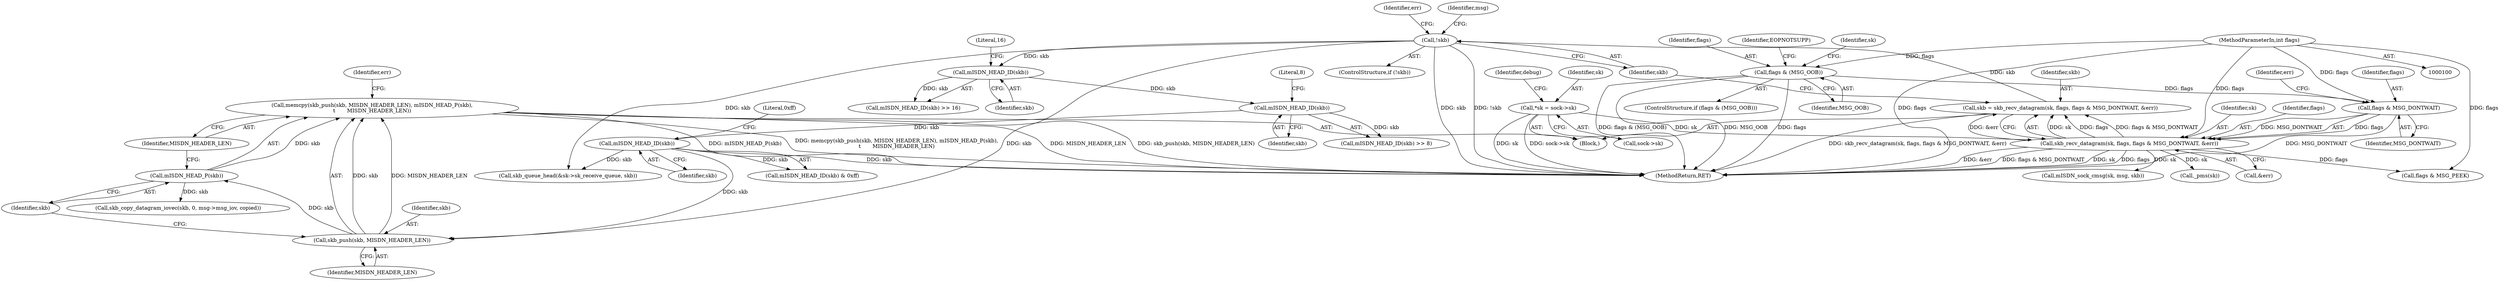 digraph "0_linux_f3d3342602f8bcbf37d7c46641cb9bca7618eb1c_1@API" {
"1000294" [label="(Call,memcpy(skb_push(skb, MISDN_HEADER_LEN), mISDN_HEAD_P(skb),\n\t       MISDN_HEADER_LEN))"];
"1000295" [label="(Call,skb_push(skb, MISDN_HEADER_LEN))"];
"1000215" [label="(Call,mISDN_HEAD_ID(skb))"];
"1000206" [label="(Call,mISDN_HEAD_ID(skb))"];
"1000196" [label="(Call,mISDN_HEAD_ID(skb))"];
"1000147" [label="(Call,!skb)"];
"1000136" [label="(Call,skb = skb_recv_datagram(sk, flags, flags & MSG_DONTWAIT, &err))"];
"1000138" [label="(Call,skb_recv_datagram(sk, flags, flags & MSG_DONTWAIT, &err))"];
"1000109" [label="(Call,*sk = sock->sk)"];
"1000141" [label="(Call,flags & MSG_DONTWAIT)"];
"1000122" [label="(Call,flags & (MSG_OOB))"];
"1000105" [label="(MethodParameterIn,int flags)"];
"1000298" [label="(Call,mISDN_HEAD_P(skb))"];
"1000150" [label="(Identifier,err)"];
"1000137" [label="(Identifier,skb)"];
"1000109" [label="(Call,*sk = sock->sk)"];
"1000124" [label="(Identifier,MSG_OOB)"];
"1000318" [label="(MethodReturn,RET)"];
"1000214" [label="(Call,mISDN_HEAD_ID(skb) & 0xff)"];
"1000141" [label="(Call,flags & MSG_DONTWAIT)"];
"1000121" [label="(ControlStructure,if (flags & (MSG_OOB)))"];
"1000147" [label="(Call,!skb)"];
"1000146" [label="(ControlStructure,if (!skb))"];
"1000153" [label="(Identifier,msg)"];
"1000303" [label="(Call,skb_copy_datagram_iovec(skb, 0, msg->msg_iov, copied))"];
"1000198" [label="(Literal,16)"];
"1000295" [label="(Call,skb_push(skb, MISDN_HEADER_LEN))"];
"1000294" [label="(Call,memcpy(skb_push(skb, MISDN_HEADER_LEN), mISDN_HEAD_P(skb),\n\t       MISDN_HEADER_LEN))"];
"1000208" [label="(Literal,8)"];
"1000197" [label="(Identifier,skb)"];
"1000122" [label="(Call,flags & (MSG_OOB))"];
"1000127" [label="(Identifier,EOPNOTSUPP)"];
"1000302" [label="(Identifier,err)"];
"1000276" [label="(Call,flags & MSG_PEEK)"];
"1000195" [label="(Call,mISDN_HEAD_ID(skb) >> 16)"];
"1000119" [label="(Identifier,debug)"];
"1000300" [label="(Identifier,MISDN_HEADER_LEN)"];
"1000296" [label="(Identifier,skb)"];
"1000139" [label="(Identifier,sk)"];
"1000105" [label="(MethodParameterIn,int flags)"];
"1000216" [label="(Identifier,skb)"];
"1000143" [label="(Identifier,MSG_DONTWAIT)"];
"1000136" [label="(Call,skb = skb_recv_datagram(sk, flags, flags & MSG_DONTWAIT, &err))"];
"1000310" [label="(Call,mISDN_sock_cmsg(sk, msg, skb))"];
"1000131" [label="(Identifier,sk)"];
"1000297" [label="(Identifier,MISDN_HEADER_LEN)"];
"1000148" [label="(Identifier,skb)"];
"1000106" [label="(Block,)"];
"1000173" [label="(Call,_pms(sk))"];
"1000123" [label="(Identifier,flags)"];
"1000138" [label="(Call,skb_recv_datagram(sk, flags, flags & MSG_DONTWAIT, &err))"];
"1000299" [label="(Identifier,skb)"];
"1000298" [label="(Call,mISDN_HEAD_P(skb))"];
"1000111" [label="(Call,sock->sk)"];
"1000206" [label="(Call,mISDN_HEAD_ID(skb))"];
"1000140" [label="(Identifier,flags)"];
"1000145" [label="(Identifier,err)"];
"1000215" [label="(Call,mISDN_HEAD_ID(skb))"];
"1000142" [label="(Identifier,flags)"];
"1000205" [label="(Call,mISDN_HEAD_ID(skb) >> 8)"];
"1000285" [label="(Call,skb_queue_head(&sk->sk_receive_queue, skb))"];
"1000196" [label="(Call,mISDN_HEAD_ID(skb))"];
"1000207" [label="(Identifier,skb)"];
"1000217" [label="(Literal,0xff)"];
"1000144" [label="(Call,&err)"];
"1000110" [label="(Identifier,sk)"];
"1000294" -> "1000106"  [label="AST: "];
"1000294" -> "1000300"  [label="CFG: "];
"1000295" -> "1000294"  [label="AST: "];
"1000298" -> "1000294"  [label="AST: "];
"1000300" -> "1000294"  [label="AST: "];
"1000302" -> "1000294"  [label="CFG: "];
"1000294" -> "1000318"  [label="DDG: mISDN_HEAD_P(skb)"];
"1000294" -> "1000318"  [label="DDG: memcpy(skb_push(skb, MISDN_HEADER_LEN), mISDN_HEAD_P(skb),\n\t       MISDN_HEADER_LEN)"];
"1000294" -> "1000318"  [label="DDG: MISDN_HEADER_LEN"];
"1000294" -> "1000318"  [label="DDG: skb_push(skb, MISDN_HEADER_LEN)"];
"1000295" -> "1000294"  [label="DDG: skb"];
"1000295" -> "1000294"  [label="DDG: MISDN_HEADER_LEN"];
"1000298" -> "1000294"  [label="DDG: skb"];
"1000295" -> "1000297"  [label="CFG: "];
"1000296" -> "1000295"  [label="AST: "];
"1000297" -> "1000295"  [label="AST: "];
"1000299" -> "1000295"  [label="CFG: "];
"1000215" -> "1000295"  [label="DDG: skb"];
"1000147" -> "1000295"  [label="DDG: skb"];
"1000295" -> "1000298"  [label="DDG: skb"];
"1000215" -> "1000214"  [label="AST: "];
"1000215" -> "1000216"  [label="CFG: "];
"1000216" -> "1000215"  [label="AST: "];
"1000217" -> "1000215"  [label="CFG: "];
"1000215" -> "1000318"  [label="DDG: skb"];
"1000215" -> "1000214"  [label="DDG: skb"];
"1000206" -> "1000215"  [label="DDG: skb"];
"1000215" -> "1000285"  [label="DDG: skb"];
"1000206" -> "1000205"  [label="AST: "];
"1000206" -> "1000207"  [label="CFG: "];
"1000207" -> "1000206"  [label="AST: "];
"1000208" -> "1000206"  [label="CFG: "];
"1000206" -> "1000205"  [label="DDG: skb"];
"1000196" -> "1000206"  [label="DDG: skb"];
"1000196" -> "1000195"  [label="AST: "];
"1000196" -> "1000197"  [label="CFG: "];
"1000197" -> "1000196"  [label="AST: "];
"1000198" -> "1000196"  [label="CFG: "];
"1000196" -> "1000195"  [label="DDG: skb"];
"1000147" -> "1000196"  [label="DDG: skb"];
"1000147" -> "1000146"  [label="AST: "];
"1000147" -> "1000148"  [label="CFG: "];
"1000148" -> "1000147"  [label="AST: "];
"1000150" -> "1000147"  [label="CFG: "];
"1000153" -> "1000147"  [label="CFG: "];
"1000147" -> "1000318"  [label="DDG: skb"];
"1000147" -> "1000318"  [label="DDG: !skb"];
"1000136" -> "1000147"  [label="DDG: skb"];
"1000147" -> "1000285"  [label="DDG: skb"];
"1000136" -> "1000106"  [label="AST: "];
"1000136" -> "1000138"  [label="CFG: "];
"1000137" -> "1000136"  [label="AST: "];
"1000138" -> "1000136"  [label="AST: "];
"1000148" -> "1000136"  [label="CFG: "];
"1000136" -> "1000318"  [label="DDG: skb_recv_datagram(sk, flags, flags & MSG_DONTWAIT, &err)"];
"1000138" -> "1000136"  [label="DDG: sk"];
"1000138" -> "1000136"  [label="DDG: flags"];
"1000138" -> "1000136"  [label="DDG: flags & MSG_DONTWAIT"];
"1000138" -> "1000136"  [label="DDG: &err"];
"1000138" -> "1000144"  [label="CFG: "];
"1000139" -> "1000138"  [label="AST: "];
"1000140" -> "1000138"  [label="AST: "];
"1000141" -> "1000138"  [label="AST: "];
"1000144" -> "1000138"  [label="AST: "];
"1000138" -> "1000318"  [label="DDG: flags & MSG_DONTWAIT"];
"1000138" -> "1000318"  [label="DDG: sk"];
"1000138" -> "1000318"  [label="DDG: flags"];
"1000138" -> "1000318"  [label="DDG: &err"];
"1000109" -> "1000138"  [label="DDG: sk"];
"1000141" -> "1000138"  [label="DDG: flags"];
"1000141" -> "1000138"  [label="DDG: MSG_DONTWAIT"];
"1000105" -> "1000138"  [label="DDG: flags"];
"1000138" -> "1000173"  [label="DDG: sk"];
"1000138" -> "1000276"  [label="DDG: flags"];
"1000138" -> "1000310"  [label="DDG: sk"];
"1000109" -> "1000106"  [label="AST: "];
"1000109" -> "1000111"  [label="CFG: "];
"1000110" -> "1000109"  [label="AST: "];
"1000111" -> "1000109"  [label="AST: "];
"1000119" -> "1000109"  [label="CFG: "];
"1000109" -> "1000318"  [label="DDG: sk"];
"1000109" -> "1000318"  [label="DDG: sock->sk"];
"1000141" -> "1000143"  [label="CFG: "];
"1000142" -> "1000141"  [label="AST: "];
"1000143" -> "1000141"  [label="AST: "];
"1000145" -> "1000141"  [label="CFG: "];
"1000141" -> "1000318"  [label="DDG: MSG_DONTWAIT"];
"1000122" -> "1000141"  [label="DDG: flags"];
"1000105" -> "1000141"  [label="DDG: flags"];
"1000122" -> "1000121"  [label="AST: "];
"1000122" -> "1000124"  [label="CFG: "];
"1000123" -> "1000122"  [label="AST: "];
"1000124" -> "1000122"  [label="AST: "];
"1000127" -> "1000122"  [label="CFG: "];
"1000131" -> "1000122"  [label="CFG: "];
"1000122" -> "1000318"  [label="DDG: flags"];
"1000122" -> "1000318"  [label="DDG: flags & (MSG_OOB)"];
"1000122" -> "1000318"  [label="DDG: MSG_OOB"];
"1000105" -> "1000122"  [label="DDG: flags"];
"1000105" -> "1000100"  [label="AST: "];
"1000105" -> "1000318"  [label="DDG: flags"];
"1000105" -> "1000276"  [label="DDG: flags"];
"1000298" -> "1000299"  [label="CFG: "];
"1000299" -> "1000298"  [label="AST: "];
"1000300" -> "1000298"  [label="CFG: "];
"1000298" -> "1000303"  [label="DDG: skb"];
}
